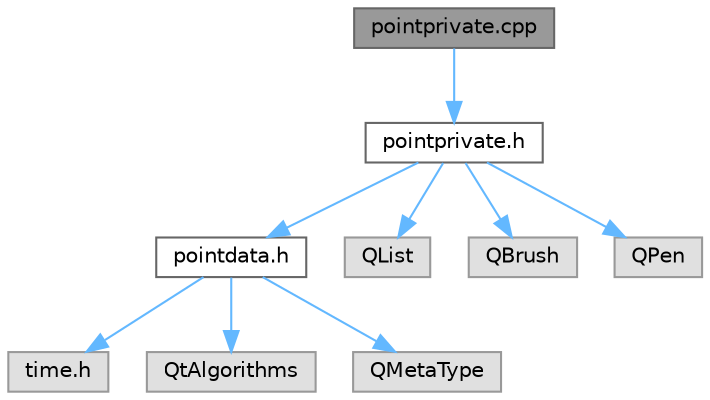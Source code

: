 digraph "pointprivate.cpp"
{
 // LATEX_PDF_SIZE
  bgcolor="transparent";
  edge [fontname=Helvetica,fontsize=10,labelfontname=Helvetica,labelfontsize=10];
  node [fontname=Helvetica,fontsize=10,shape=box,height=0.2,width=0.4];
  Node1 [label="pointprivate.cpp",height=0.2,width=0.4,color="gray40", fillcolor="grey60", style="filled", fontcolor="black",tooltip=" "];
  Node1 -> Node2 [color="steelblue1",style="solid"];
  Node2 [label="pointprivate.h",height=0.2,width=0.4,color="grey40", fillcolor="white", style="filled",URL="$pointprivate_8h.html",tooltip=" "];
  Node2 -> Node3 [color="steelblue1",style="solid"];
  Node3 [label="pointdata.h",height=0.2,width=0.4,color="grey40", fillcolor="white", style="filled",URL="$pointdata_8h.html",tooltip=" "];
  Node3 -> Node4 [color="steelblue1",style="solid"];
  Node4 [label="time.h",height=0.2,width=0.4,color="grey60", fillcolor="#E0E0E0", style="filled",tooltip=" "];
  Node3 -> Node5 [color="steelblue1",style="solid"];
  Node5 [label="QtAlgorithms",height=0.2,width=0.4,color="grey60", fillcolor="#E0E0E0", style="filled",tooltip=" "];
  Node3 -> Node6 [color="steelblue1",style="solid"];
  Node6 [label="QMetaType",height=0.2,width=0.4,color="grey60", fillcolor="#E0E0E0", style="filled",tooltip=" "];
  Node2 -> Node7 [color="steelblue1",style="solid"];
  Node7 [label="QList",height=0.2,width=0.4,color="grey60", fillcolor="#E0E0E0", style="filled",tooltip=" "];
  Node2 -> Node8 [color="steelblue1",style="solid"];
  Node8 [label="QBrush",height=0.2,width=0.4,color="grey60", fillcolor="#E0E0E0", style="filled",tooltip=" "];
  Node2 -> Node9 [color="steelblue1",style="solid"];
  Node9 [label="QPen",height=0.2,width=0.4,color="grey60", fillcolor="#E0E0E0", style="filled",tooltip=" "];
}
